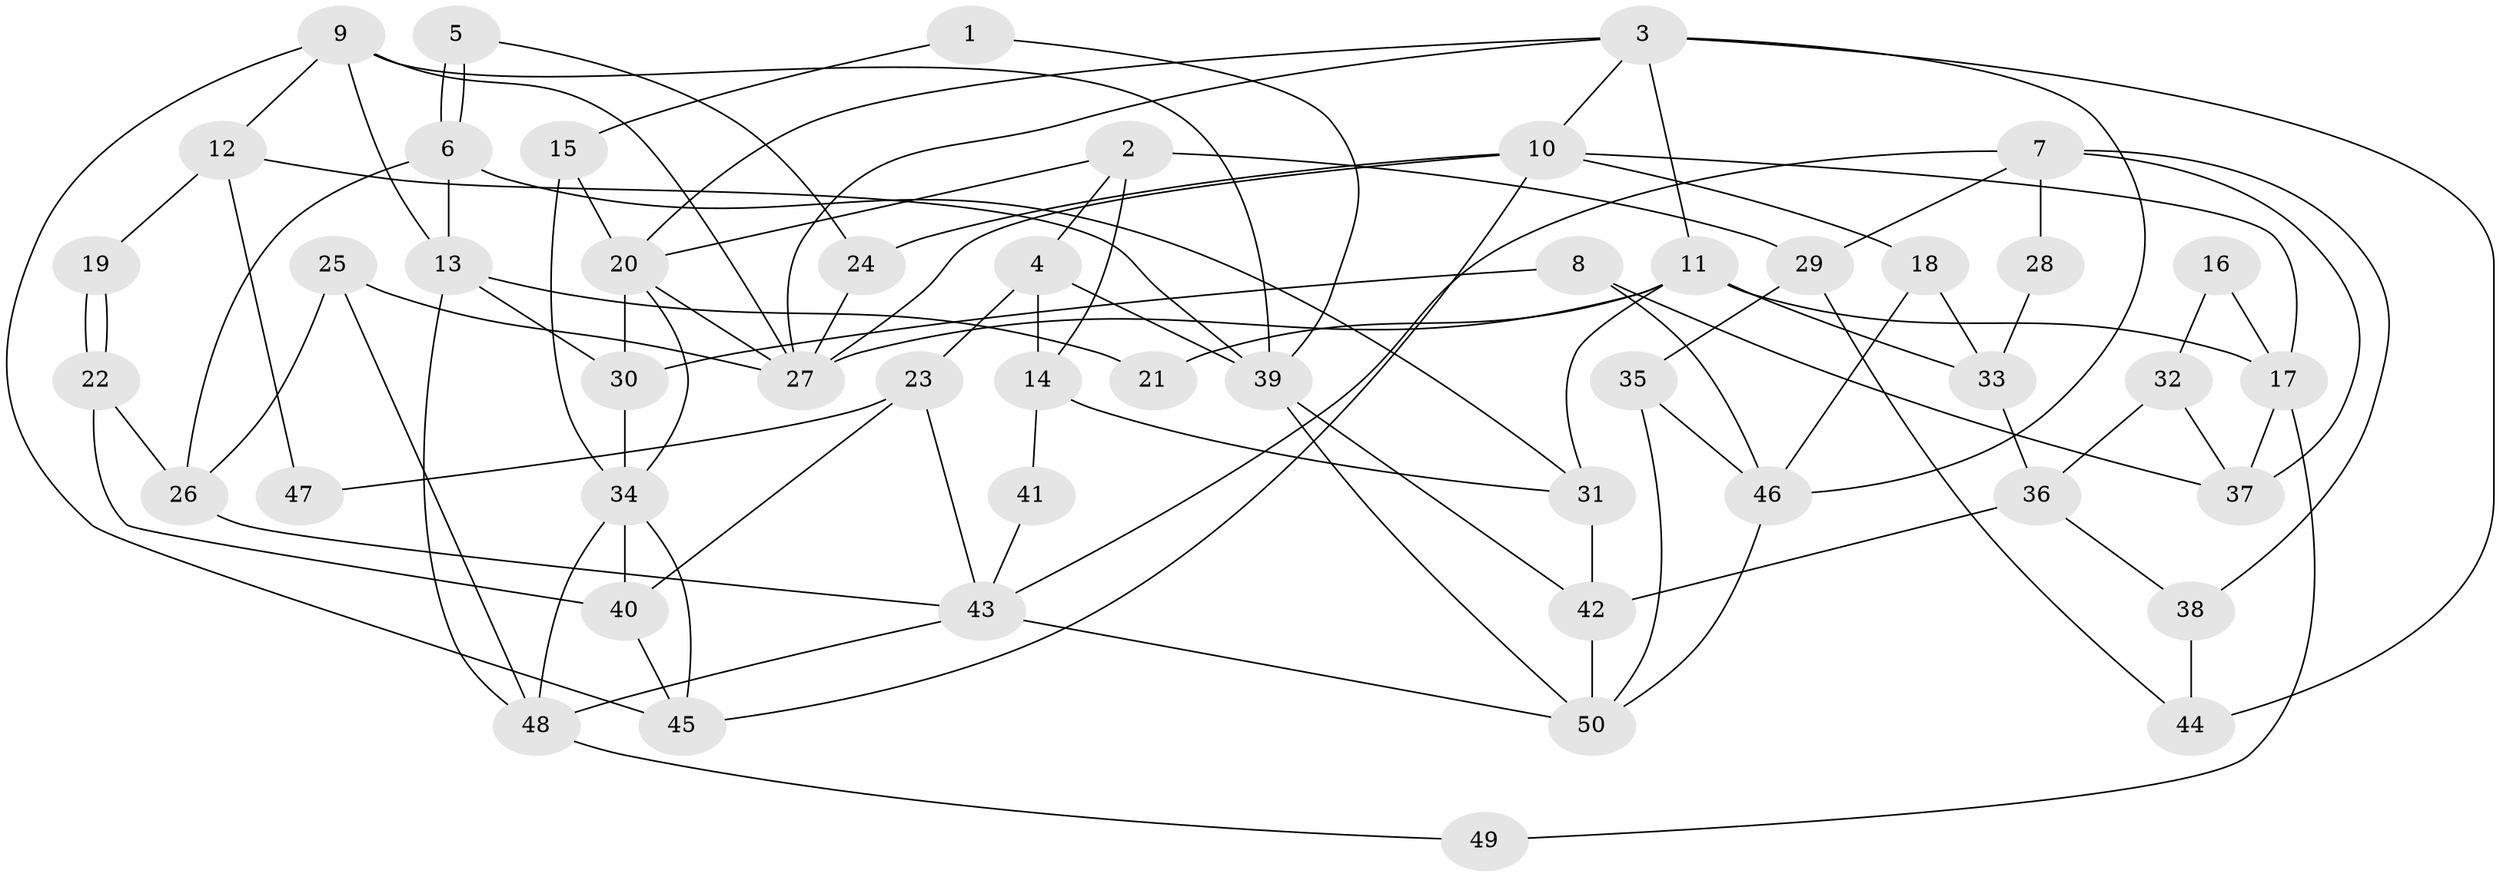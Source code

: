 // coarse degree distribution, {2: 0.1, 7: 0.06666666666666667, 8: 0.1, 4: 0.3333333333333333, 5: 0.23333333333333334, 3: 0.06666666666666667, 10: 0.03333333333333333, 6: 0.03333333333333333, 9: 0.03333333333333333}
// Generated by graph-tools (version 1.1) at 2025/41/03/06/25 10:41:54]
// undirected, 50 vertices, 100 edges
graph export_dot {
graph [start="1"]
  node [color=gray90,style=filled];
  1;
  2;
  3;
  4;
  5;
  6;
  7;
  8;
  9;
  10;
  11;
  12;
  13;
  14;
  15;
  16;
  17;
  18;
  19;
  20;
  21;
  22;
  23;
  24;
  25;
  26;
  27;
  28;
  29;
  30;
  31;
  32;
  33;
  34;
  35;
  36;
  37;
  38;
  39;
  40;
  41;
  42;
  43;
  44;
  45;
  46;
  47;
  48;
  49;
  50;
  1 -- 39;
  1 -- 15;
  2 -- 14;
  2 -- 20;
  2 -- 4;
  2 -- 29;
  3 -- 27;
  3 -- 11;
  3 -- 10;
  3 -- 20;
  3 -- 44;
  3 -- 46;
  4 -- 23;
  4 -- 14;
  4 -- 39;
  5 -- 6;
  5 -- 6;
  5 -- 24;
  6 -- 13;
  6 -- 26;
  6 -- 31;
  7 -- 29;
  7 -- 38;
  7 -- 28;
  7 -- 37;
  7 -- 43;
  8 -- 46;
  8 -- 37;
  8 -- 30;
  9 -- 13;
  9 -- 45;
  9 -- 12;
  9 -- 27;
  9 -- 39;
  10 -- 45;
  10 -- 17;
  10 -- 18;
  10 -- 24;
  10 -- 27;
  11 -- 27;
  11 -- 31;
  11 -- 17;
  11 -- 21;
  11 -- 33;
  12 -- 39;
  12 -- 19;
  12 -- 47;
  13 -- 48;
  13 -- 30;
  13 -- 21;
  14 -- 31;
  14 -- 41;
  15 -- 20;
  15 -- 34;
  16 -- 17;
  16 -- 32;
  17 -- 37;
  17 -- 49;
  18 -- 46;
  18 -- 33;
  19 -- 22;
  19 -- 22;
  20 -- 27;
  20 -- 30;
  20 -- 34;
  22 -- 26;
  22 -- 40;
  23 -- 40;
  23 -- 43;
  23 -- 47;
  24 -- 27;
  25 -- 27;
  25 -- 48;
  25 -- 26;
  26 -- 43;
  28 -- 33;
  29 -- 35;
  29 -- 44;
  30 -- 34;
  31 -- 42;
  32 -- 36;
  32 -- 37;
  33 -- 36;
  34 -- 40;
  34 -- 45;
  34 -- 48;
  35 -- 46;
  35 -- 50;
  36 -- 42;
  36 -- 38;
  38 -- 44;
  39 -- 42;
  39 -- 50;
  40 -- 45;
  41 -- 43;
  42 -- 50;
  43 -- 48;
  43 -- 50;
  46 -- 50;
  48 -- 49;
}
